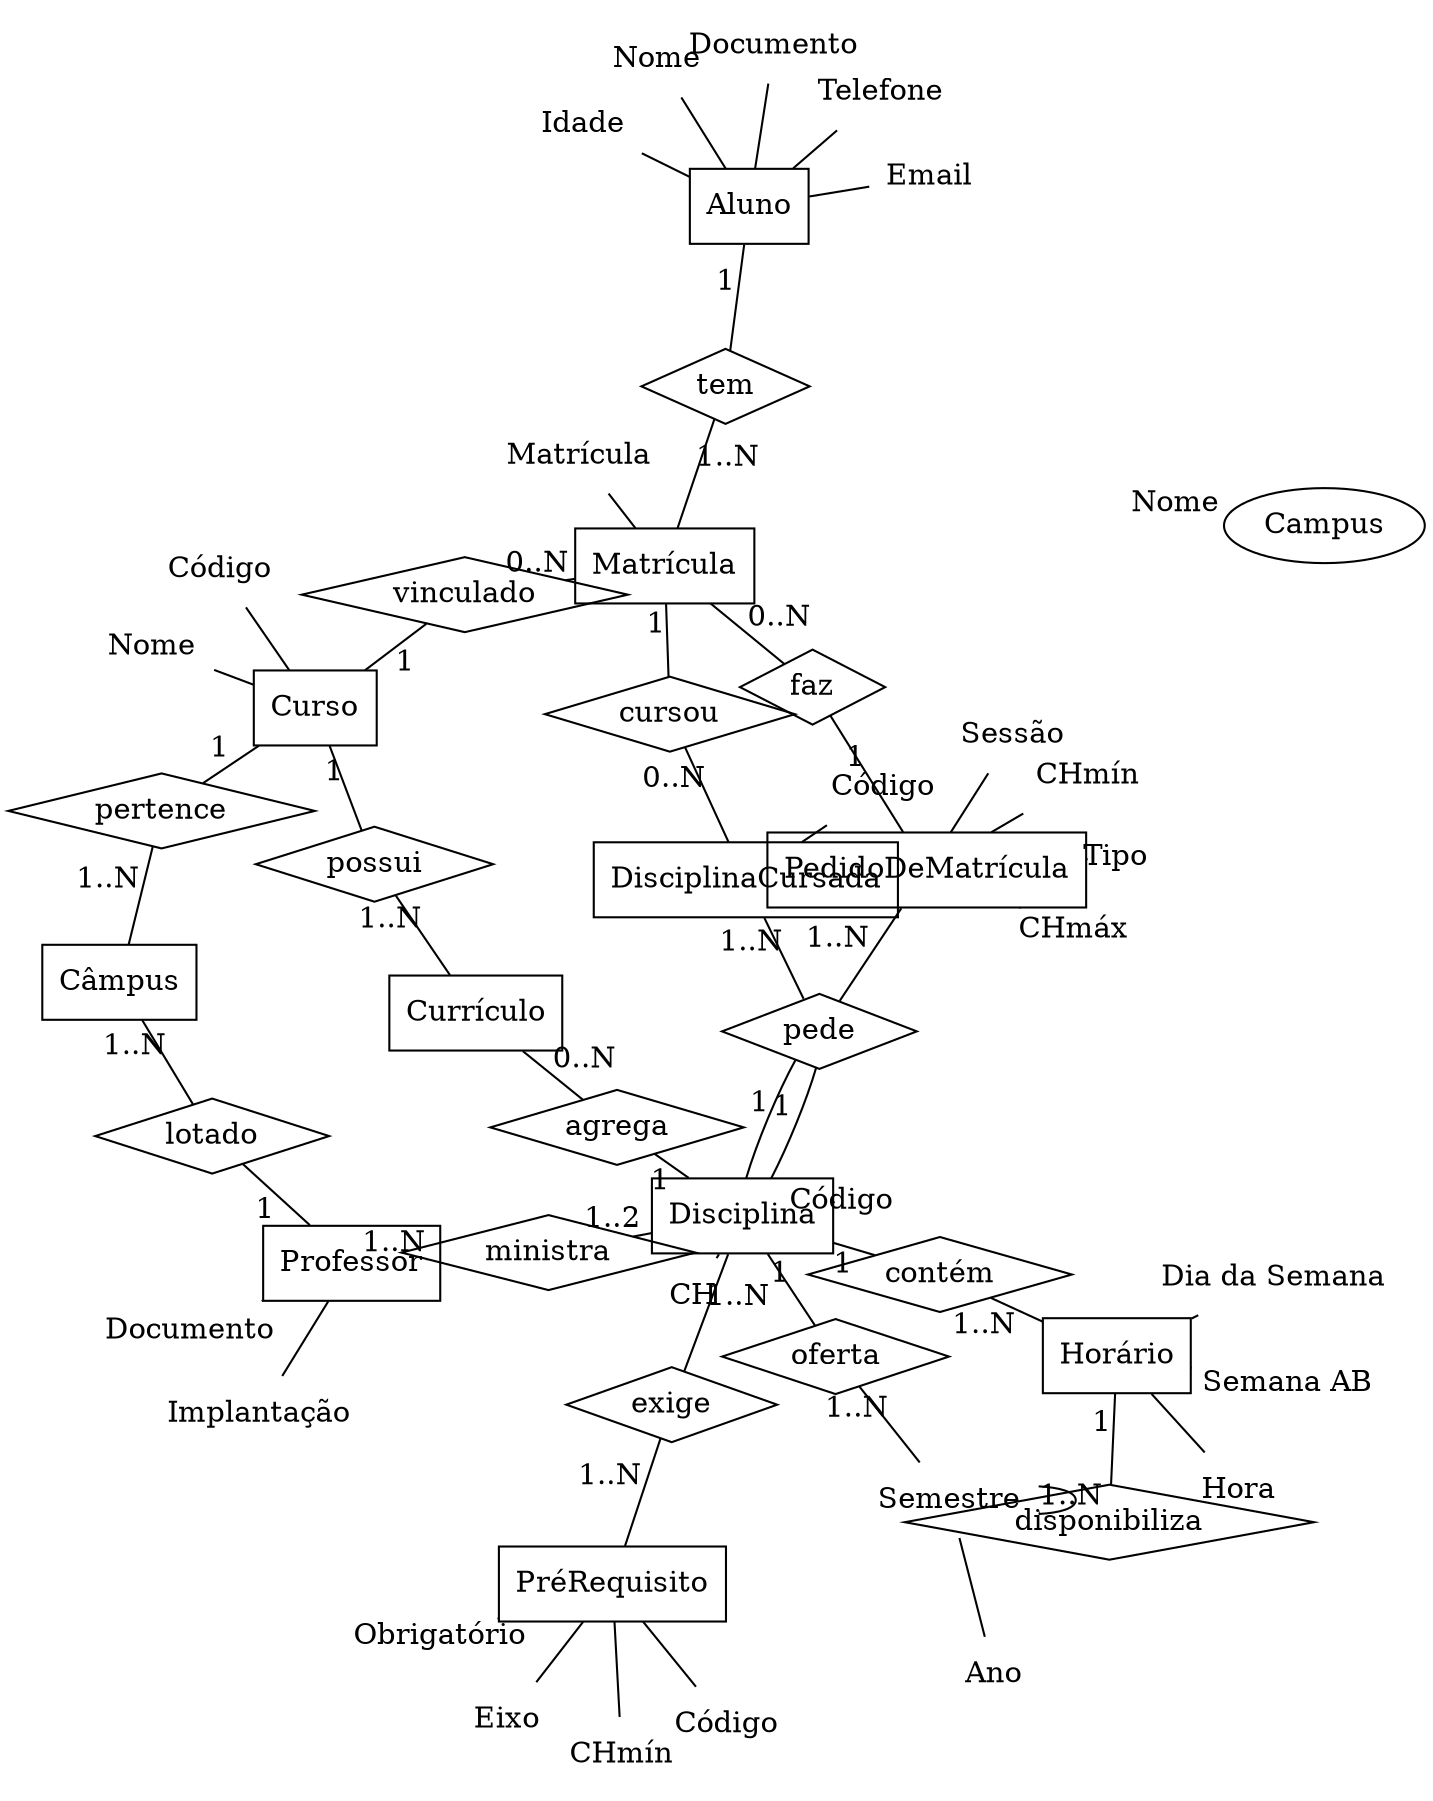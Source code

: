 graph diagramaER {
  layout = neato
 
// Entidades
  Aluno [shape=record]
  Matrícula [shape=record]
  DisciplinaCursada [shape=record]
  Disciplina [shape=record]
  PedidoDeMatrícula [shape=record]
  Curso [shape=record]
  Câmpus [shape=record]
  Currículo [shape=record]
  Professor [shape=record]
  Semestre [shape=record]
  Horário [shape=record]
  PréRequisito [shape=record]
 
  // Atributos
  DocumentoAluno [shape=plaintext, label="Documento"]
  NomeAluno [shape=plaintext,label="Nome"]
  Idade [shape=plaintext]
  Telefone [shape=plaintext]
  Email [shape=plaintext]
  NúmeroMatrícula [shape=plaintext,label="Matrícula"]
  NomeCurso [shape=plaintext,label="Nome"]
  CódigoCurso [shape=plaintext,label="Código"]
  NomeCampus [shape=plaintext,label="Nome"]
  DocumentoProfessor [shape=plaintext, label="Documento"]
  NomeProfessor [shape=plaintext,label="Implantação"]
  CódigoCursada [shape=plaintext,label="Código"]
  CódigoDisciplina [shape=plaintext,label="Código"]
  CHDisciplina [shape=plaintext,label="CH"]
  CHmínimaRequisito [shape=plaintext,label="CHmín"]
  CódigoPreRequisito [shape=plaintext,label="Código"]
  Obrigatório [shape=plaintext]
  Eixo [shape=plaintext]
  Hora [shape=plaintext]
  DiaDaSemana [shape=plaintext,label="Dia da Semana"]
  SemanaAB [shape=plaintext,label="Semana AB"]
  Semestre [shape=plaintext]
  Ano [shape=plaintext]
  CHmínimaMatrícula [shape=plaintext,label="CHmín"]
  CHmáximaMatrícula [shape=plaintext,label="CHmáx"]
  SessãoMatrícula [shape=plaintext,label="Sessão"]
  TipoPedido [shape=plaintext,label="Tipo"]
  
  // Relacionamentos
  tem [shape=diamond]
  faz [shape=diamond]
  vinculado [shape=diamond]
  cursou [shape=diamond]
  pede [shape=diamond]
  pertence [shape=diamond]
  possui [shape=diamond]
  lotado [shape=diamond]
  agrega [shape=diamond]
  ministra [shape=diamond]
  oferta [shape=diamond]
  contém [shape=diamond]
  exige [shape=diamond]
  disponibiliza [shape=diamond]
 
   // Ligações Entidade-Entidade
  Aluno -- tem [label="1"]
  tem -- Matrícula [label="1..N"]
  Matrícula -- cursou [label="1"]
  cursou -- DisciplinaCursada [label="0..N"]
  PedidoDeMatrícula -- pede [label="1..N"]
  pede -- Disciplina [label="1"]
  DisciplinaCursada -- pede [label="1..N"]
  pede -- Disciplina [label="1"]
  Matrícula -- faz [label="0..N"]
  faz -- PedidoDeMatrícula [label="1"]
  Matrícula -- vinculado [label="0..N"]
  vinculado -- Curso [label="1"]
  Curso -- pertence [label="1"]
  pertence -- Câmpus [label="1..N"]
  Curso -- possui [label="1"]
  possui -- Currículo [label="1..N"]
  Professor -- lotado [label="1"]
  lotado -- Câmpus [label="1..N"]
  Disciplina -- ministra [label="1..2"]
  ministra -- Professor [label="1..N"]
  Currículo -- agrega [label="0..N"]
  agrega -- Disciplina [label="1"]
  Semestre -- oferta [label="1..N"]
  oferta -- Disciplina [label="1"]
  Disciplina -- contém [label="1"]
  contém -- Horário [label="1..N"]
  Semestre -- disponibiliza [label="1..N"]
  disponibiliza -- Horário [label="1"]
  Disciplina -- exige [label="1..N"]
  exige -- PréRequisito [label="1..N"]
  
  // Ligações Entidade-Atributos
  Aluno -- DocumentoAluno
  Aluno -- NomeAluno
  Aluno -- Idade
  Aluno -- Telefone
  Aluno -- Email
  Matrícula -- NúmeroMatrícula
  Curso -- NomeCurso
  Curso -- CódigoCurso
  Campus -- NomeCampus
  Professor -- DocumentoProfessor
  Professor --  NomeProfessor
  DisciplinaCursada -- CódigoCursada
  Disciplina -- CódigoDisciplina
  Disciplina -- CHDisciplina
  PréRequisito -- CHmínimaRequisito
  PréRequisito -- CódigoPreRequisito
  PréRequisito -- Obrigatório
  PréRequisito -- Eixo
  Horário -- Hora
  Horário -- SemanaAB
  Horário -- DiaDaSemana
  Semestre -- Semestre
  Semestre --  Ano
  PedidoDeMatrícula -- CHmínimaMatrícula
  PedidoDeMatrícula -- CHmáximaMatrícula
  PedidoDeMatrícula -- SessãoMatrícula
  PedidoDeMatrícula -- TipoPedido
  
  }
